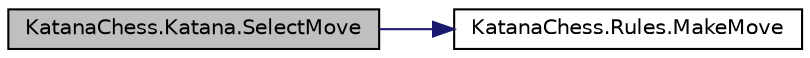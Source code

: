 digraph "KatanaChess.Katana.SelectMove"
{
  edge [fontname="Helvetica",fontsize="10",labelfontname="Helvetica",labelfontsize="10"];
  node [fontname="Helvetica",fontsize="10",shape=record];
  rankdir="LR";
  Node1 [label="KatanaChess.Katana.SelectMove",height=0.2,width=0.4,color="black", fillcolor="grey75", style="filled", fontcolor="black"];
  Node1 -> Node2 [color="midnightblue",fontsize="10",style="solid",fontname="Helvetica"];
  Node2 [label="KatanaChess.Rules.MakeMove",height=0.2,width=0.4,color="black", fillcolor="white", style="filled",URL="$class_katana_chess_1_1_rules.html#a2fba8a2dfde97ad842ef5ee3430aca50"];
}
